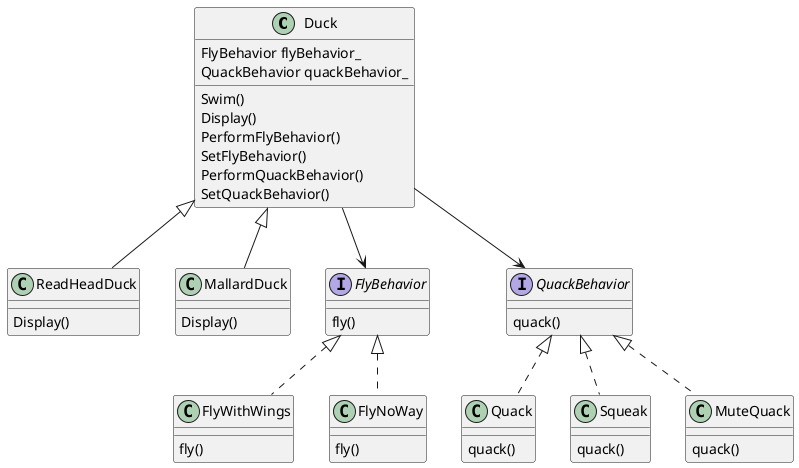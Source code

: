 @startuml
class Duck {
    FlyBehavior flyBehavior_
    QuackBehavior quackBehavior_

    Swim()
    Display()
    PerformFlyBehavior()
    SetFlyBehavior()
    PerformQuackBehavior()
    SetQuackBehavior()
}

class ReadHeadDuck {
    Display()
}
Duck <|-- ReadHeadDuck

class MallardDuck {
    Display()
}
Duck <|-- MallardDuck


interface FlyBehavior {
    fly()
}
Duck --> FlyBehavior

class FlyWithWings {
    fly()
}
FlyBehavior <|.. FlyWithWings

class FlyNoWay {
    fly()
}
FlyBehavior <|.. FlyNoWay


interface QuackBehavior {
    quack()
}
Duck --> QuackBehavior

class Quack {
    quack()
}
QuackBehavior <|.. Quack

class Squeak {
    quack()
}
QuackBehavior <|.. Squeak

class MuteQuack {
    quack()
}
QuackBehavior <|.. MuteQuack
@enduml
